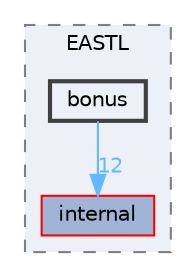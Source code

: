 digraph "runtime/EASTL/include/EASTL/bonus"
{
 // LATEX_PDF_SIZE
  bgcolor="transparent";
  edge [fontname=Helvetica,fontsize=10,labelfontname=Helvetica,labelfontsize=10];
  node [fontname=Helvetica,fontsize=10,shape=box,height=0.2,width=0.4];
  compound=true
  subgraph clusterdir_7072dc190ed4e9ada04739833358a74a {
    graph [ bgcolor="#edf0f7", pencolor="grey50", label="EASTL", fontname=Helvetica,fontsize=10 style="filled,dashed", URL="dir_7072dc190ed4e9ada04739833358a74a.html",tooltip=""]
  dir_7923ec330a5c1d2a00aed0df1ab55131 [label="internal", fillcolor="#a2b4d6", color="red", style="filled", URL="dir_7923ec330a5c1d2a00aed0df1ab55131.html",tooltip=""];
  dir_a63074757c301f2c1265320457a8e0b9 [label="bonus", fillcolor="#edf0f7", color="grey25", style="filled,bold", URL="dir_a63074757c301f2c1265320457a8e0b9.html",tooltip=""];
  }
  dir_a63074757c301f2c1265320457a8e0b9->dir_7923ec330a5c1d2a00aed0df1ab55131 [headlabel="12", labeldistance=1.5 headhref="dir_000013_000089.html" href="dir_000013_000089.html" color="steelblue1" fontcolor="steelblue1"];
}
